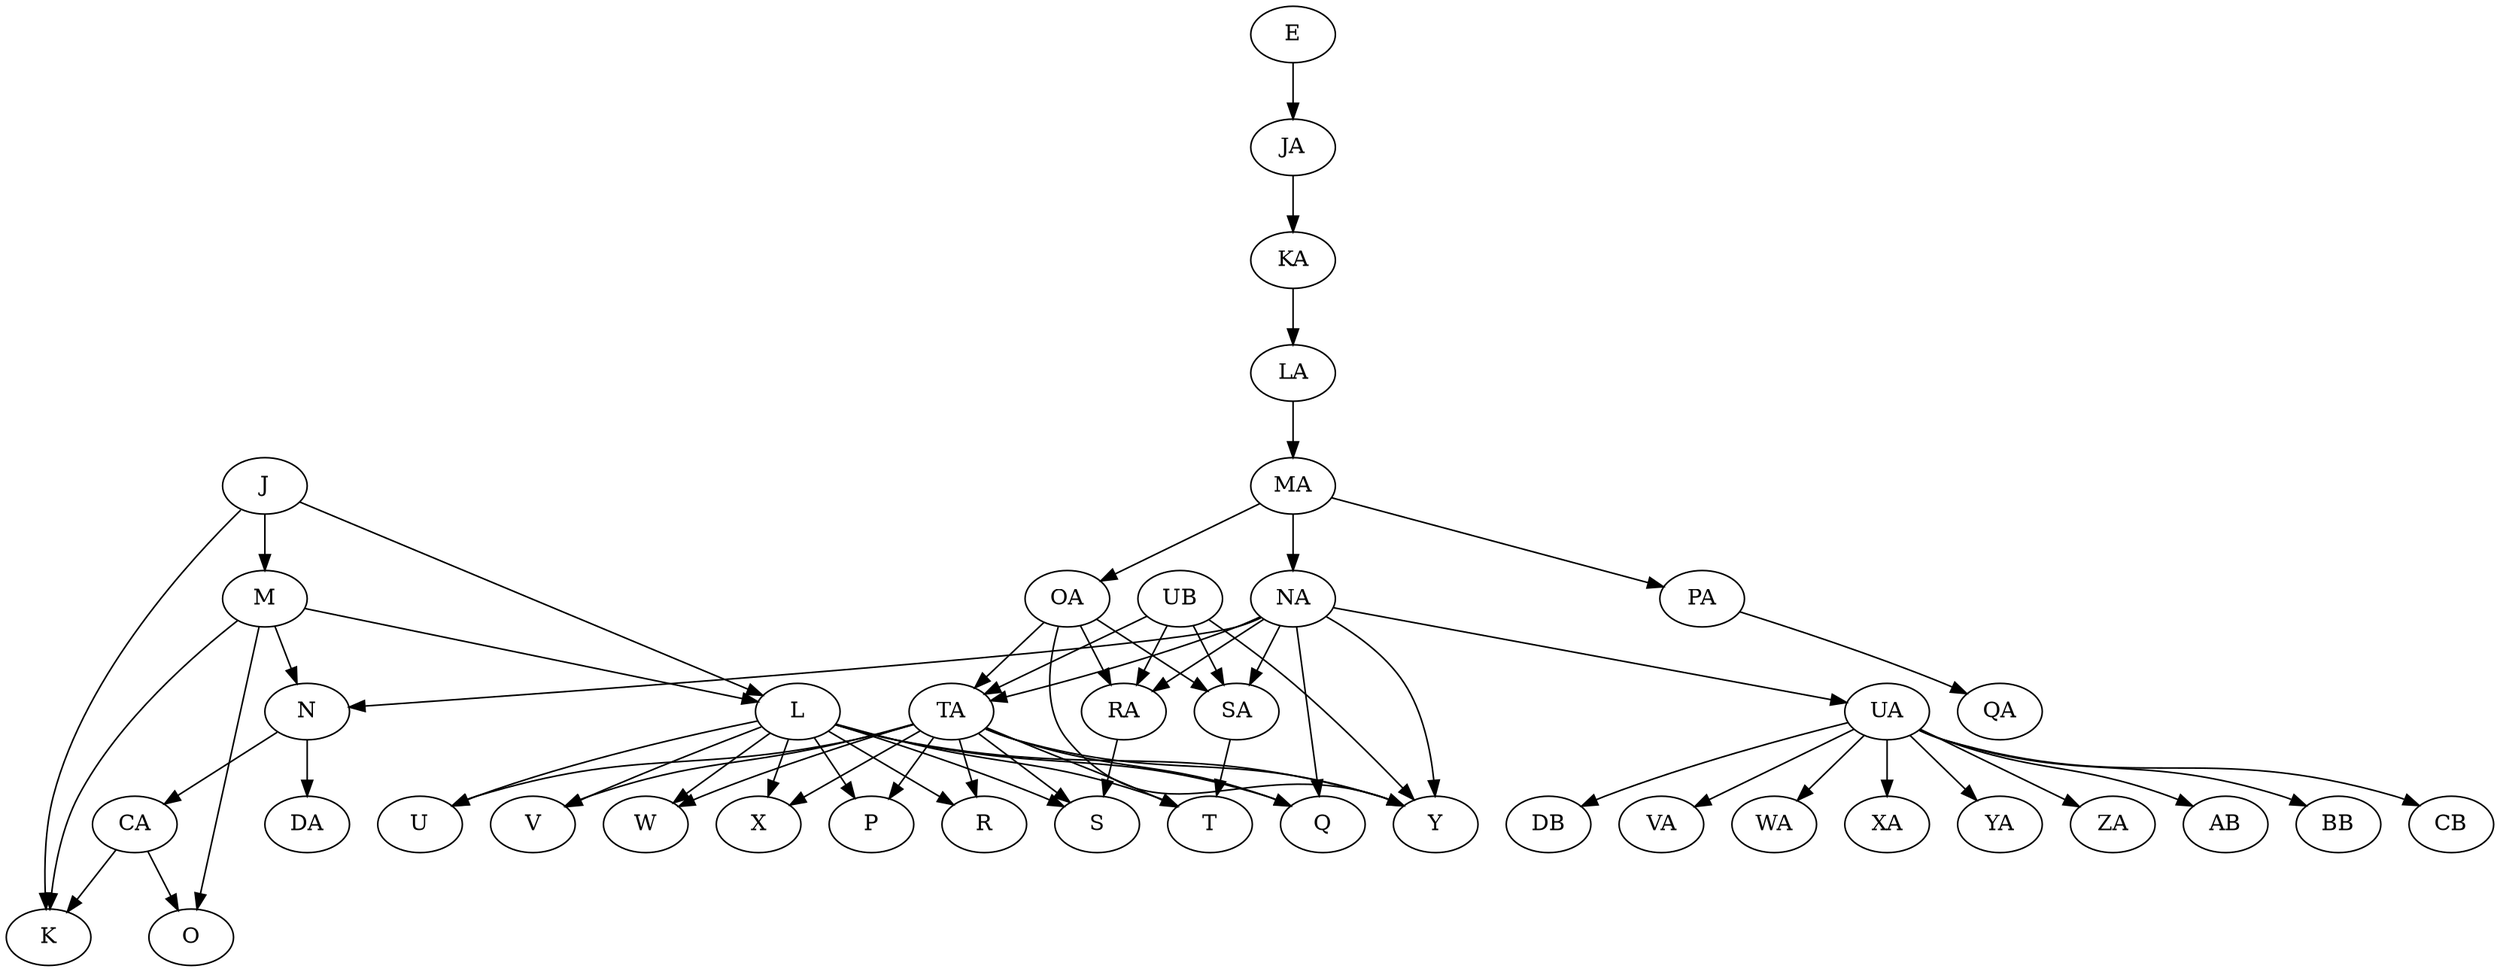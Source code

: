 digraph pt6 {
CA -> K;
CA -> O;
E -> JA;
J -> K;
J -> L;
J -> M;
JA -> KA;
KA -> LA;
L -> P;
L -> Q;
L -> R;
L -> S;
L -> T;
L -> U;
L -> V;
L -> W;
L -> X;
L -> Y;
LA -> MA;
M -> K;
M -> L;
M -> N;
M -> O;
MA -> NA;
MA -> OA;
MA -> PA;
N -> CA;
N -> DA;
NA -> N;
NA -> Q;
NA -> RA;
NA -> SA;
NA -> TA;
NA -> UA;
NA -> Y;
OA -> RA;
OA -> SA;
OA -> TA;
OA -> Y;
PA -> QA;
RA -> S;
SA -> T;
TA -> P;
TA -> Q;
TA -> R;
TA -> S;
TA -> T;
TA -> U;
TA -> V;
TA -> W;
TA -> X;
TA -> Y;
UA -> AB;
UA -> BB;
UA -> CB;
UA -> DB;
UA -> VA;
UA -> WA;
UA -> XA;
UA -> YA;
UA -> ZA;
UB -> RA;
UB -> SA;
UB -> TA;
UB -> Y;
}
